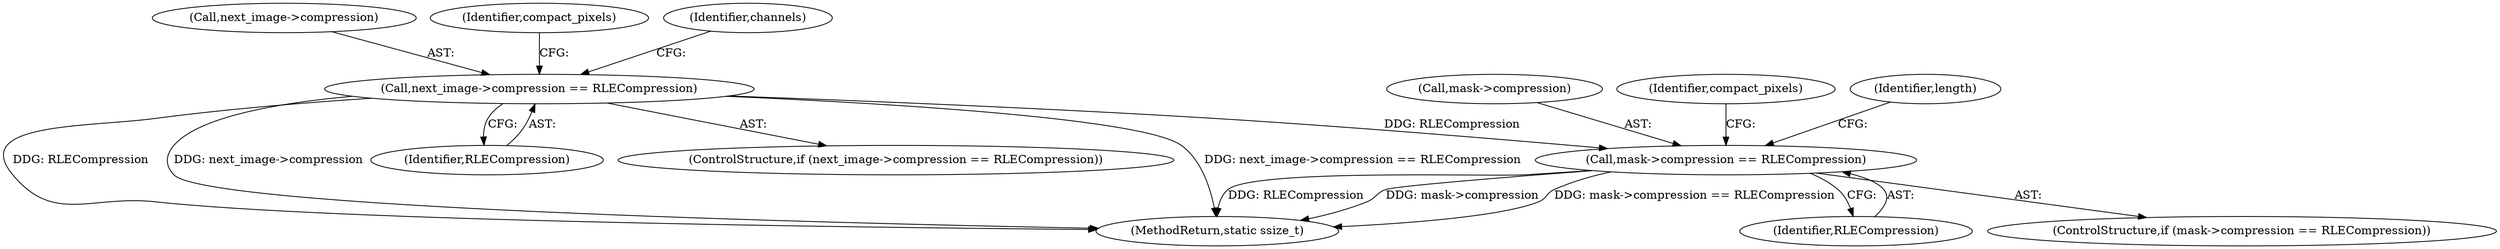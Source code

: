 digraph "0_ImageMagick_37a1710e2dab6ed91128ea648d654a22fbe2a6af@pointer" {
"1000537" [label="(Call,mask->compression == RLECompression)"];
"1000130" [label="(Call,next_image->compression == RLECompression)"];
"1000536" [label="(ControlStructure,if (mask->compression == RLECompression))"];
"1000131" [label="(Call,next_image->compression)"];
"1000538" [label="(Call,mask->compression)"];
"1000130" [label="(Call,next_image->compression == RLECompression)"];
"1000129" [label="(ControlStructure,if (next_image->compression == RLECompression))"];
"1000137" [label="(Identifier,compact_pixels)"];
"1000584" [label="(MethodReturn,static ssize_t)"];
"1000541" [label="(Identifier,RLECompression)"];
"1000134" [label="(Identifier,RLECompression)"];
"1000544" [label="(Identifier,compact_pixels)"];
"1000149" [label="(Identifier,channels)"];
"1000556" [label="(Identifier,length)"];
"1000537" [label="(Call,mask->compression == RLECompression)"];
"1000537" -> "1000536"  [label="AST: "];
"1000537" -> "1000541"  [label="CFG: "];
"1000538" -> "1000537"  [label="AST: "];
"1000541" -> "1000537"  [label="AST: "];
"1000544" -> "1000537"  [label="CFG: "];
"1000556" -> "1000537"  [label="CFG: "];
"1000537" -> "1000584"  [label="DDG: mask->compression"];
"1000537" -> "1000584"  [label="DDG: mask->compression == RLECompression"];
"1000537" -> "1000584"  [label="DDG: RLECompression"];
"1000130" -> "1000537"  [label="DDG: RLECompression"];
"1000130" -> "1000129"  [label="AST: "];
"1000130" -> "1000134"  [label="CFG: "];
"1000131" -> "1000130"  [label="AST: "];
"1000134" -> "1000130"  [label="AST: "];
"1000137" -> "1000130"  [label="CFG: "];
"1000149" -> "1000130"  [label="CFG: "];
"1000130" -> "1000584"  [label="DDG: next_image->compression == RLECompression"];
"1000130" -> "1000584"  [label="DDG: RLECompression"];
"1000130" -> "1000584"  [label="DDG: next_image->compression"];
}
